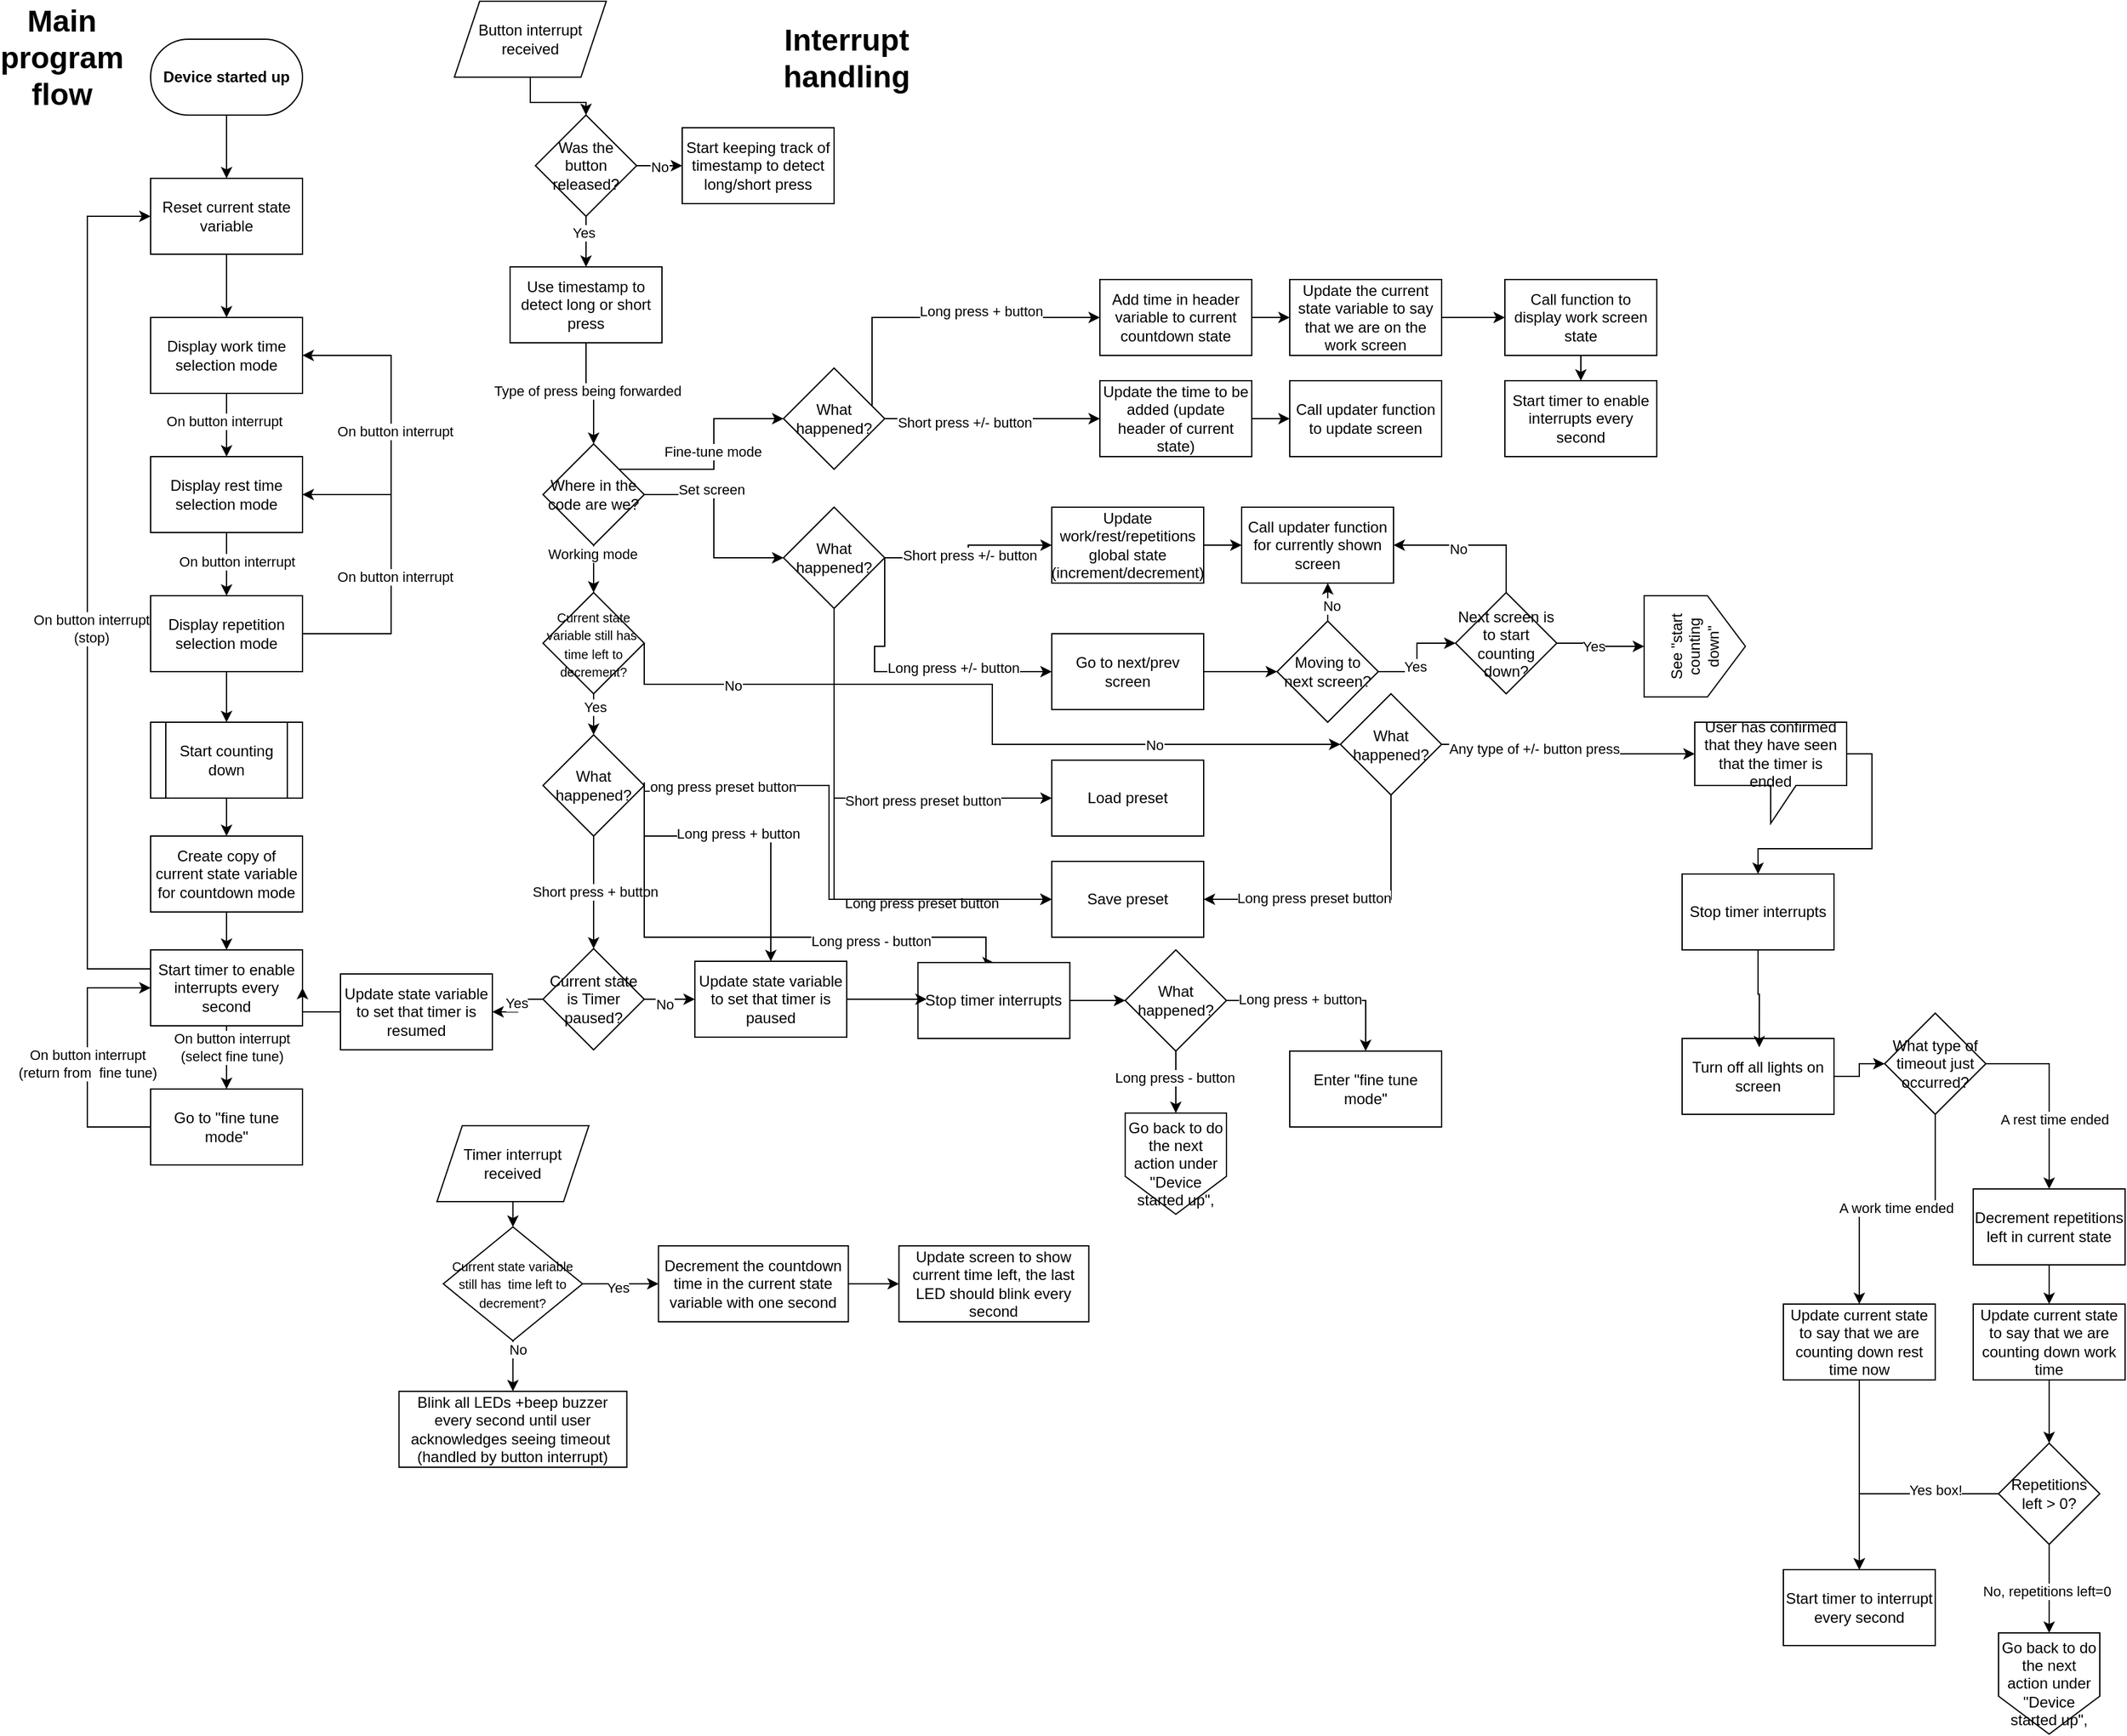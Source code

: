 <mxfile version="26.0.6">
  <diagram name="Sida-1" id="bXitsvpXfQL73jSFbz0Q">
    <mxGraphModel dx="1434" dy="773" grid="1" gridSize="10" guides="1" tooltips="1" connect="1" arrows="1" fold="1" page="1" pageScale="1" pageWidth="827" pageHeight="1169" math="0" shadow="0">
      <root>
        <mxCell id="0" />
        <mxCell id="1" parent="0" />
        <mxCell id="ze2AR_OHZFJwG-qStSk9-4" style="edgeStyle=orthogonalEdgeStyle;rounded=0;orthogonalLoop=1;jettySize=auto;html=1;exitX=0.5;exitY=1;exitDx=0;exitDy=0;entryX=0.5;entryY=0;entryDx=0;entryDy=0;" edge="1" parent="1" source="ze2AR_OHZFJwG-qStSk9-2" target="ze2AR_OHZFJwG-qStSk9-3">
          <mxGeometry relative="1" as="geometry" />
        </mxCell>
        <mxCell id="ze2AR_OHZFJwG-qStSk9-2" value="&lt;b&gt;Device started up&lt;br&gt;&lt;/b&gt;" style="rounded=1;whiteSpace=wrap;html=1;arcSize=50;" vertex="1" parent="1">
          <mxGeometry x="130" y="40" width="120" height="60" as="geometry" />
        </mxCell>
        <mxCell id="ze2AR_OHZFJwG-qStSk9-6" style="edgeStyle=orthogonalEdgeStyle;rounded=0;orthogonalLoop=1;jettySize=auto;html=1;exitX=0.5;exitY=1;exitDx=0;exitDy=0;entryX=0.5;entryY=0;entryDx=0;entryDy=0;" edge="1" parent="1" source="ze2AR_OHZFJwG-qStSk9-3" target="ze2AR_OHZFJwG-qStSk9-5">
          <mxGeometry relative="1" as="geometry" />
        </mxCell>
        <mxCell id="ze2AR_OHZFJwG-qStSk9-3" value="Reset current state variable" style="rounded=0;whiteSpace=wrap;html=1;" vertex="1" parent="1">
          <mxGeometry x="130" y="150" width="120" height="60" as="geometry" />
        </mxCell>
        <mxCell id="ze2AR_OHZFJwG-qStSk9-43" style="edgeStyle=orthogonalEdgeStyle;rounded=0;orthogonalLoop=1;jettySize=auto;html=1;exitX=0.5;exitY=1;exitDx=0;exitDy=0;entryX=0.5;entryY=0;entryDx=0;entryDy=0;" edge="1" parent="1" source="ze2AR_OHZFJwG-qStSk9-5" target="ze2AR_OHZFJwG-qStSk9-42">
          <mxGeometry relative="1" as="geometry" />
        </mxCell>
        <mxCell id="ze2AR_OHZFJwG-qStSk9-44" value="&lt;div&gt;On button interrupt&lt;/div&gt;" style="edgeLabel;html=1;align=center;verticalAlign=middle;resizable=0;points=[];" vertex="1" connectable="0" parent="ze2AR_OHZFJwG-qStSk9-43">
          <mxGeometry x="-0.127" y="-2" relative="1" as="geometry">
            <mxPoint as="offset" />
          </mxGeometry>
        </mxCell>
        <mxCell id="ze2AR_OHZFJwG-qStSk9-5" value="Display work time selection mode" style="rounded=0;whiteSpace=wrap;html=1;" vertex="1" parent="1">
          <mxGeometry x="130" y="260" width="120" height="60" as="geometry" />
        </mxCell>
        <mxCell id="ze2AR_OHZFJwG-qStSk9-75" style="edgeStyle=orthogonalEdgeStyle;rounded=0;orthogonalLoop=1;jettySize=auto;html=1;exitX=0.5;exitY=1;exitDx=0;exitDy=0;entryX=0.5;entryY=0;entryDx=0;entryDy=0;" edge="1" parent="1" source="ze2AR_OHZFJwG-qStSk9-7" target="ze2AR_OHZFJwG-qStSk9-63">
          <mxGeometry relative="1" as="geometry" />
        </mxCell>
        <mxCell id="ze2AR_OHZFJwG-qStSk9-7" value="Button interrupt received" style="shape=parallelogram;perimeter=parallelogramPerimeter;whiteSpace=wrap;html=1;fixedSize=1;" vertex="1" parent="1">
          <mxGeometry x="370" y="10" width="120" height="60" as="geometry" />
        </mxCell>
        <mxCell id="ze2AR_OHZFJwG-qStSk9-46" style="edgeStyle=orthogonalEdgeStyle;rounded=0;orthogonalLoop=1;jettySize=auto;html=1;exitX=1;exitY=0.5;exitDx=0;exitDy=0;entryX=0;entryY=0.5;entryDx=0;entryDy=0;" edge="1" parent="1" source="ze2AR_OHZFJwG-qStSk9-12" target="ze2AR_OHZFJwG-qStSk9-45">
          <mxGeometry relative="1" as="geometry" />
        </mxCell>
        <mxCell id="ze2AR_OHZFJwG-qStSk9-12" value="Update work/rest/repetitions global state (increment/decrement)" style="rounded=0;whiteSpace=wrap;html=1;" vertex="1" parent="1">
          <mxGeometry x="842" y="410" width="120" height="60" as="geometry" />
        </mxCell>
        <mxCell id="ze2AR_OHZFJwG-qStSk9-240" style="edgeStyle=orthogonalEdgeStyle;rounded=0;orthogonalLoop=1;jettySize=auto;html=1;exitX=1;exitY=0.5;exitDx=0;exitDy=0;entryX=0;entryY=0.5;entryDx=0;entryDy=0;" edge="1" parent="1" source="ze2AR_OHZFJwG-qStSk9-26" target="ze2AR_OHZFJwG-qStSk9-239">
          <mxGeometry relative="1" as="geometry" />
        </mxCell>
        <mxCell id="ze2AR_OHZFJwG-qStSk9-26" value="Go to next/prev screen" style="rounded=0;whiteSpace=wrap;html=1;" vertex="1" parent="1">
          <mxGeometry x="842" y="510" width="120" height="60" as="geometry" />
        </mxCell>
        <mxCell id="ze2AR_OHZFJwG-qStSk9-30" value="&lt;b&gt;&lt;font style=&quot;font-size: 24px;&quot;&gt;Main program flow&lt;br&gt;&lt;/font&gt;&lt;/b&gt;" style="text;html=1;align=center;verticalAlign=middle;whiteSpace=wrap;rounded=0;" vertex="1" parent="1">
          <mxGeometry x="30" y="40" width="60" height="30" as="geometry" />
        </mxCell>
        <mxCell id="ze2AR_OHZFJwG-qStSk9-31" value="&lt;font style=&quot;font-size: 24px;&quot;&gt;&lt;b&gt;Interrupt handling&lt;br&gt;&lt;/b&gt;&lt;/font&gt;" style="text;html=1;align=center;verticalAlign=middle;whiteSpace=wrap;rounded=0;" vertex="1" parent="1">
          <mxGeometry x="650" y="40" width="60" height="30" as="geometry" />
        </mxCell>
        <mxCell id="ze2AR_OHZFJwG-qStSk9-35" style="edgeStyle=orthogonalEdgeStyle;rounded=0;orthogonalLoop=1;jettySize=auto;html=1;exitX=1;exitY=0.5;exitDx=0;exitDy=0;entryX=0;entryY=0.5;entryDx=0;entryDy=0;" edge="1" parent="1" source="ze2AR_OHZFJwG-qStSk9-32" target="ze2AR_OHZFJwG-qStSk9-34">
          <mxGeometry relative="1" as="geometry" />
        </mxCell>
        <mxCell id="ze2AR_OHZFJwG-qStSk9-36" value="Set screen" style="edgeLabel;html=1;align=center;verticalAlign=middle;resizable=0;points=[];" vertex="1" connectable="0" parent="ze2AR_OHZFJwG-qStSk9-35">
          <mxGeometry x="-0.339" y="4" relative="1" as="geometry">
            <mxPoint as="offset" />
          </mxGeometry>
        </mxCell>
        <mxCell id="ze2AR_OHZFJwG-qStSk9-158" style="edgeStyle=orthogonalEdgeStyle;rounded=0;orthogonalLoop=1;jettySize=auto;html=1;exitX=1;exitY=0;exitDx=0;exitDy=0;entryX=0;entryY=0.5;entryDx=0;entryDy=0;" edge="1" parent="1" source="ze2AR_OHZFJwG-qStSk9-32" target="ze2AR_OHZFJwG-qStSk9-157">
          <mxGeometry relative="1" as="geometry" />
        </mxCell>
        <mxCell id="ze2AR_OHZFJwG-qStSk9-159" value="Fine-tune mode" style="edgeLabel;html=1;align=center;verticalAlign=middle;resizable=0;points=[];" vertex="1" connectable="0" parent="ze2AR_OHZFJwG-qStSk9-158">
          <mxGeometry x="0.055" y="1" relative="1" as="geometry">
            <mxPoint as="offset" />
          </mxGeometry>
        </mxCell>
        <mxCell id="ze2AR_OHZFJwG-qStSk9-182" style="edgeStyle=orthogonalEdgeStyle;rounded=0;orthogonalLoop=1;jettySize=auto;html=1;exitX=0.5;exitY=1;exitDx=0;exitDy=0;entryX=0.5;entryY=0;entryDx=0;entryDy=0;" edge="1" parent="1" source="ze2AR_OHZFJwG-qStSk9-32" target="ze2AR_OHZFJwG-qStSk9-176">
          <mxGeometry relative="1" as="geometry" />
        </mxCell>
        <mxCell id="ze2AR_OHZFJwG-qStSk9-183" value="Working mode" style="edgeLabel;html=1;align=center;verticalAlign=middle;resizable=0;points=[];" vertex="1" connectable="0" parent="ze2AR_OHZFJwG-qStSk9-182">
          <mxGeometry x="-0.657" y="-1" relative="1" as="geometry">
            <mxPoint as="offset" />
          </mxGeometry>
        </mxCell>
        <mxCell id="ze2AR_OHZFJwG-qStSk9-32" value="Where in the code are we?" style="rhombus;whiteSpace=wrap;html=1;" vertex="1" parent="1">
          <mxGeometry x="440" y="360" width="80" height="80" as="geometry" />
        </mxCell>
        <mxCell id="ze2AR_OHZFJwG-qStSk9-38" style="edgeStyle=orthogonalEdgeStyle;rounded=0;orthogonalLoop=1;jettySize=auto;html=1;exitX=1;exitY=0.5;exitDx=0;exitDy=0;entryX=0;entryY=0.5;entryDx=0;entryDy=0;" edge="1" parent="1" source="ze2AR_OHZFJwG-qStSk9-34" target="ze2AR_OHZFJwG-qStSk9-12">
          <mxGeometry relative="1" as="geometry" />
        </mxCell>
        <mxCell id="ze2AR_OHZFJwG-qStSk9-39" value="Short press +/- button" style="edgeLabel;html=1;align=center;verticalAlign=middle;resizable=0;points=[];" vertex="1" connectable="0" parent="ze2AR_OHZFJwG-qStSk9-38">
          <mxGeometry x="-0.033" y="-1" relative="1" as="geometry">
            <mxPoint as="offset" />
          </mxGeometry>
        </mxCell>
        <mxCell id="ze2AR_OHZFJwG-qStSk9-40" style="edgeStyle=orthogonalEdgeStyle;rounded=0;orthogonalLoop=1;jettySize=auto;html=1;exitX=1;exitY=0.5;exitDx=0;exitDy=0;entryX=0;entryY=0.5;entryDx=0;entryDy=0;" edge="1" parent="1" source="ze2AR_OHZFJwG-qStSk9-34" target="ze2AR_OHZFJwG-qStSk9-26">
          <mxGeometry relative="1" as="geometry">
            <Array as="points">
              <mxPoint x="702" y="520" />
            </Array>
          </mxGeometry>
        </mxCell>
        <mxCell id="ze2AR_OHZFJwG-qStSk9-41" value="Long press +/- button" style="edgeLabel;html=1;align=center;verticalAlign=middle;resizable=0;points=[];" vertex="1" connectable="0" parent="ze2AR_OHZFJwG-qStSk9-40">
          <mxGeometry x="0.341" y="3" relative="1" as="geometry">
            <mxPoint as="offset" />
          </mxGeometry>
        </mxCell>
        <mxCell id="ze2AR_OHZFJwG-qStSk9-106" style="edgeStyle=orthogonalEdgeStyle;rounded=0;orthogonalLoop=1;jettySize=auto;html=1;exitX=0.5;exitY=1;exitDx=0;exitDy=0;entryX=0;entryY=0.5;entryDx=0;entryDy=0;" edge="1" parent="1" source="ze2AR_OHZFJwG-qStSk9-34" target="ze2AR_OHZFJwG-qStSk9-105">
          <mxGeometry relative="1" as="geometry" />
        </mxCell>
        <mxCell id="ze2AR_OHZFJwG-qStSk9-108" value="Short press preset button" style="edgeLabel;html=1;align=center;verticalAlign=middle;resizable=0;points=[];" vertex="1" connectable="0" parent="ze2AR_OHZFJwG-qStSk9-106">
          <mxGeometry x="0.364" y="-2" relative="1" as="geometry">
            <mxPoint as="offset" />
          </mxGeometry>
        </mxCell>
        <mxCell id="ze2AR_OHZFJwG-qStSk9-110" style="edgeStyle=orthogonalEdgeStyle;rounded=0;orthogonalLoop=1;jettySize=auto;html=1;exitX=0.5;exitY=1;exitDx=0;exitDy=0;entryX=0;entryY=0.5;entryDx=0;entryDy=0;" edge="1" parent="1" source="ze2AR_OHZFJwG-qStSk9-34" target="ze2AR_OHZFJwG-qStSk9-109">
          <mxGeometry relative="1" as="geometry" />
        </mxCell>
        <mxCell id="ze2AR_OHZFJwG-qStSk9-112" value="Long press preset button" style="edgeLabel;html=1;align=center;verticalAlign=middle;resizable=0;points=[];" vertex="1" connectable="0" parent="ze2AR_OHZFJwG-qStSk9-110">
          <mxGeometry x="0.484" y="-3" relative="1" as="geometry">
            <mxPoint as="offset" />
          </mxGeometry>
        </mxCell>
        <mxCell id="ze2AR_OHZFJwG-qStSk9-34" value="What happened?" style="rhombus;whiteSpace=wrap;html=1;" vertex="1" parent="1">
          <mxGeometry x="630" y="410" width="80" height="80" as="geometry" />
        </mxCell>
        <mxCell id="ze2AR_OHZFJwG-qStSk9-50" style="edgeStyle=orthogonalEdgeStyle;rounded=0;orthogonalLoop=1;jettySize=auto;html=1;exitX=0.5;exitY=1;exitDx=0;exitDy=0;entryX=0.5;entryY=0;entryDx=0;entryDy=0;" edge="1" parent="1" source="ze2AR_OHZFJwG-qStSk9-42" target="ze2AR_OHZFJwG-qStSk9-49">
          <mxGeometry relative="1" as="geometry" />
        </mxCell>
        <mxCell id="ze2AR_OHZFJwG-qStSk9-51" value="&lt;div&gt;On button interrupt&lt;/div&gt;" style="edgeLabel;html=1;align=center;verticalAlign=middle;resizable=0;points=[];" vertex="1" connectable="0" parent="ze2AR_OHZFJwG-qStSk9-50">
          <mxGeometry x="-0.093" y="8" relative="1" as="geometry">
            <mxPoint as="offset" />
          </mxGeometry>
        </mxCell>
        <mxCell id="ze2AR_OHZFJwG-qStSk9-56" style="edgeStyle=orthogonalEdgeStyle;rounded=0;orthogonalLoop=1;jettySize=auto;html=1;exitX=1;exitY=0.5;exitDx=0;exitDy=0;entryX=1;entryY=0.5;entryDx=0;entryDy=0;" edge="1" parent="1" source="ze2AR_OHZFJwG-qStSk9-42" target="ze2AR_OHZFJwG-qStSk9-5">
          <mxGeometry relative="1" as="geometry">
            <Array as="points">
              <mxPoint x="320" y="400" />
              <mxPoint x="320" y="290" />
            </Array>
          </mxGeometry>
        </mxCell>
        <mxCell id="ze2AR_OHZFJwG-qStSk9-57" value="&lt;div&gt;On button interrupt&lt;/div&gt;" style="edgeLabel;html=1;align=center;verticalAlign=middle;resizable=0;points=[];" vertex="1" connectable="0" parent="ze2AR_OHZFJwG-qStSk9-56">
          <mxGeometry x="-0.041" y="-3" relative="1" as="geometry">
            <mxPoint as="offset" />
          </mxGeometry>
        </mxCell>
        <mxCell id="ze2AR_OHZFJwG-qStSk9-42" value="Display rest time selection mode" style="rounded=0;whiteSpace=wrap;html=1;" vertex="1" parent="1">
          <mxGeometry x="130" y="370" width="120" height="60" as="geometry" />
        </mxCell>
        <mxCell id="ze2AR_OHZFJwG-qStSk9-45" value="Call updater function for currently shown screen" style="rounded=0;whiteSpace=wrap;html=1;" vertex="1" parent="1">
          <mxGeometry x="992" y="410" width="120" height="60" as="geometry" />
        </mxCell>
        <mxCell id="ze2AR_OHZFJwG-qStSk9-53" style="edgeStyle=orthogonalEdgeStyle;rounded=0;orthogonalLoop=1;jettySize=auto;html=1;exitX=1;exitY=0.5;exitDx=0;exitDy=0;entryX=1;entryY=0.5;entryDx=0;entryDy=0;" edge="1" parent="1" source="ze2AR_OHZFJwG-qStSk9-49" target="ze2AR_OHZFJwG-qStSk9-42">
          <mxGeometry relative="1" as="geometry">
            <Array as="points">
              <mxPoint x="320" y="510" />
              <mxPoint x="320" y="400" />
            </Array>
          </mxGeometry>
        </mxCell>
        <mxCell id="ze2AR_OHZFJwG-qStSk9-54" value="&lt;div&gt;On button interrupt&lt;/div&gt;" style="edgeLabel;html=1;align=center;verticalAlign=middle;resizable=0;points=[];" vertex="1" connectable="0" parent="ze2AR_OHZFJwG-qStSk9-53">
          <mxGeometry x="-0.08" y="-3" relative="1" as="geometry">
            <mxPoint as="offset" />
          </mxGeometry>
        </mxCell>
        <mxCell id="ze2AR_OHZFJwG-qStSk9-59" style="edgeStyle=orthogonalEdgeStyle;rounded=0;orthogonalLoop=1;jettySize=auto;html=1;exitX=0.5;exitY=1;exitDx=0;exitDy=0;entryX=0.5;entryY=0;entryDx=0;entryDy=0;" edge="1" parent="1" source="ze2AR_OHZFJwG-qStSk9-49" target="ze2AR_OHZFJwG-qStSk9-58">
          <mxGeometry relative="1" as="geometry" />
        </mxCell>
        <mxCell id="ze2AR_OHZFJwG-qStSk9-49" value="Display repetition selection mode" style="rounded=0;whiteSpace=wrap;html=1;" vertex="1" parent="1">
          <mxGeometry x="130" y="480" width="120" height="60" as="geometry" />
        </mxCell>
        <mxCell id="ze2AR_OHZFJwG-qStSk9-61" style="edgeStyle=orthogonalEdgeStyle;rounded=0;orthogonalLoop=1;jettySize=auto;html=1;exitX=0.5;exitY=1;exitDx=0;exitDy=0;entryX=0.5;entryY=0;entryDx=0;entryDy=0;" edge="1" parent="1" source="ze2AR_OHZFJwG-qStSk9-58" target="ze2AR_OHZFJwG-qStSk9-60">
          <mxGeometry relative="1" as="geometry" />
        </mxCell>
        <mxCell id="ze2AR_OHZFJwG-qStSk9-58" value="Start counting down" style="shape=process;whiteSpace=wrap;html=1;backgroundOutline=1;" vertex="1" parent="1">
          <mxGeometry x="130" y="580" width="120" height="60" as="geometry" />
        </mxCell>
        <mxCell id="ze2AR_OHZFJwG-qStSk9-78" style="edgeStyle=orthogonalEdgeStyle;rounded=0;orthogonalLoop=1;jettySize=auto;html=1;exitX=0.5;exitY=1;exitDx=0;exitDy=0;entryX=0.5;entryY=0;entryDx=0;entryDy=0;" edge="1" parent="1" source="ze2AR_OHZFJwG-qStSk9-60" target="ze2AR_OHZFJwG-qStSk9-76">
          <mxGeometry relative="1" as="geometry" />
        </mxCell>
        <mxCell id="ze2AR_OHZFJwG-qStSk9-60" value="Create copy of current state variable for countdown mode " style="rounded=0;whiteSpace=wrap;html=1;" vertex="1" parent="1">
          <mxGeometry x="130" y="670" width="120" height="60" as="geometry" />
        </mxCell>
        <mxCell id="ze2AR_OHZFJwG-qStSk9-66" style="edgeStyle=orthogonalEdgeStyle;rounded=0;orthogonalLoop=1;jettySize=auto;html=1;exitX=0.5;exitY=1;exitDx=0;exitDy=0;entryX=0.5;entryY=0;entryDx=0;entryDy=0;" edge="1" parent="1" source="ze2AR_OHZFJwG-qStSk9-63" target="ze2AR_OHZFJwG-qStSk9-65">
          <mxGeometry relative="1" as="geometry" />
        </mxCell>
        <mxCell id="ze2AR_OHZFJwG-qStSk9-67" value="Yes" style="edgeLabel;html=1;align=center;verticalAlign=middle;resizable=0;points=[];" vertex="1" connectable="0" parent="ze2AR_OHZFJwG-qStSk9-66">
          <mxGeometry x="-0.378" y="-2" relative="1" as="geometry">
            <mxPoint as="offset" />
          </mxGeometry>
        </mxCell>
        <mxCell id="ze2AR_OHZFJwG-qStSk9-73" style="edgeStyle=orthogonalEdgeStyle;rounded=0;orthogonalLoop=1;jettySize=auto;html=1;exitX=1;exitY=0.5;exitDx=0;exitDy=0;entryX=0;entryY=0.5;entryDx=0;entryDy=0;" edge="1" parent="1" source="ze2AR_OHZFJwG-qStSk9-63" target="ze2AR_OHZFJwG-qStSk9-72">
          <mxGeometry relative="1" as="geometry" />
        </mxCell>
        <mxCell id="ze2AR_OHZFJwG-qStSk9-74" value="No" style="edgeLabel;html=1;align=center;verticalAlign=middle;resizable=0;points=[];" vertex="1" connectable="0" parent="ze2AR_OHZFJwG-qStSk9-73">
          <mxGeometry y="-1" relative="1" as="geometry">
            <mxPoint as="offset" />
          </mxGeometry>
        </mxCell>
        <mxCell id="ze2AR_OHZFJwG-qStSk9-63" value="Was the button released?" style="rhombus;whiteSpace=wrap;html=1;" vertex="1" parent="1">
          <mxGeometry x="434" y="100" width="80" height="80" as="geometry" />
        </mxCell>
        <mxCell id="ze2AR_OHZFJwG-qStSk9-69" style="edgeStyle=orthogonalEdgeStyle;rounded=0;orthogonalLoop=1;jettySize=auto;html=1;exitX=0.5;exitY=1;exitDx=0;exitDy=0;entryX=0.5;entryY=0;entryDx=0;entryDy=0;" edge="1" parent="1" source="ze2AR_OHZFJwG-qStSk9-65" target="ze2AR_OHZFJwG-qStSk9-32">
          <mxGeometry relative="1" as="geometry" />
        </mxCell>
        <mxCell id="ze2AR_OHZFJwG-qStSk9-70" value="Type of press being forwarded" style="edgeLabel;html=1;align=center;verticalAlign=middle;resizable=0;points=[];" vertex="1" connectable="0" parent="ze2AR_OHZFJwG-qStSk9-69">
          <mxGeometry x="-0.126" y="1" relative="1" as="geometry">
            <mxPoint as="offset" />
          </mxGeometry>
        </mxCell>
        <mxCell id="ze2AR_OHZFJwG-qStSk9-65" value="Use timestamp to detect long or short press" style="rounded=0;whiteSpace=wrap;html=1;" vertex="1" parent="1">
          <mxGeometry x="414" y="220" width="120" height="60" as="geometry" />
        </mxCell>
        <mxCell id="ze2AR_OHZFJwG-qStSk9-72" value="Start keeping track of timestamp to detect long/short press" style="rounded=0;whiteSpace=wrap;html=1;" vertex="1" parent="1">
          <mxGeometry x="550" y="110" width="120" height="60" as="geometry" />
        </mxCell>
        <mxCell id="ze2AR_OHZFJwG-qStSk9-94" style="edgeStyle=orthogonalEdgeStyle;rounded=0;orthogonalLoop=1;jettySize=auto;html=1;exitX=0.5;exitY=1;exitDx=0;exitDy=0;entryX=0.5;entryY=0;entryDx=0;entryDy=0;" edge="1" parent="1" source="ze2AR_OHZFJwG-qStSk9-76" target="ze2AR_OHZFJwG-qStSk9-93">
          <mxGeometry relative="1" as="geometry" />
        </mxCell>
        <mxCell id="ze2AR_OHZFJwG-qStSk9-95" value="On button interrupt&lt;br&gt;(select fine tune)" style="edgeLabel;html=1;align=center;verticalAlign=middle;resizable=0;points=[];" vertex="1" connectable="0" parent="ze2AR_OHZFJwG-qStSk9-94">
          <mxGeometry x="-0.327" y="4" relative="1" as="geometry">
            <mxPoint as="offset" />
          </mxGeometry>
        </mxCell>
        <mxCell id="ze2AR_OHZFJwG-qStSk9-101" style="edgeStyle=orthogonalEdgeStyle;rounded=0;orthogonalLoop=1;jettySize=auto;html=1;exitX=0;exitY=0.25;exitDx=0;exitDy=0;entryX=0;entryY=0.5;entryDx=0;entryDy=0;" edge="1" parent="1" source="ze2AR_OHZFJwG-qStSk9-76" target="ze2AR_OHZFJwG-qStSk9-3">
          <mxGeometry relative="1" as="geometry">
            <Array as="points">
              <mxPoint x="80" y="775" />
              <mxPoint x="80" y="180" />
            </Array>
          </mxGeometry>
        </mxCell>
        <mxCell id="ze2AR_OHZFJwG-qStSk9-102" value="On button interrupt&lt;br&gt;(stop)" style="edgeLabel;html=1;align=center;verticalAlign=middle;resizable=0;points=[];" vertex="1" connectable="0" parent="ze2AR_OHZFJwG-qStSk9-101">
          <mxGeometry x="-0.08" y="-3" relative="1" as="geometry">
            <mxPoint as="offset" />
          </mxGeometry>
        </mxCell>
        <mxCell id="ze2AR_OHZFJwG-qStSk9-76" value="Start timer to enable interrupts every second" style="rounded=0;whiteSpace=wrap;html=1;" vertex="1" parent="1">
          <mxGeometry x="130" y="760" width="120" height="60" as="geometry" />
        </mxCell>
        <mxCell id="ze2AR_OHZFJwG-qStSk9-85" style="edgeStyle=orthogonalEdgeStyle;rounded=0;orthogonalLoop=1;jettySize=auto;html=1;exitX=0.5;exitY=1;exitDx=0;exitDy=0;entryX=0.5;entryY=0;entryDx=0;entryDy=0;" edge="1" parent="1" source="ze2AR_OHZFJwG-qStSk9-77" target="ze2AR_OHZFJwG-qStSk9-83">
          <mxGeometry relative="1" as="geometry" />
        </mxCell>
        <mxCell id="ze2AR_OHZFJwG-qStSk9-77" value="Timer interrupt received" style="shape=parallelogram;perimeter=parallelogramPerimeter;whiteSpace=wrap;html=1;fixedSize=1;" vertex="1" parent="1">
          <mxGeometry x="356.25" y="899" width="120" height="60" as="geometry" />
        </mxCell>
        <mxCell id="ze2AR_OHZFJwG-qStSk9-89" style="edgeStyle=orthogonalEdgeStyle;rounded=0;orthogonalLoop=1;jettySize=auto;html=1;exitX=1;exitY=0.5;exitDx=0;exitDy=0;entryX=0;entryY=0.5;entryDx=0;entryDy=0;" edge="1" parent="1" source="ze2AR_OHZFJwG-qStSk9-81" target="ze2AR_OHZFJwG-qStSk9-88">
          <mxGeometry relative="1" as="geometry" />
        </mxCell>
        <mxCell id="ze2AR_OHZFJwG-qStSk9-81" value="Decrement the countdown time in the current state variable with one second" style="rounded=0;whiteSpace=wrap;html=1;" vertex="1" parent="1">
          <mxGeometry x="531.25" y="994" width="150" height="60" as="geometry" />
        </mxCell>
        <mxCell id="ze2AR_OHZFJwG-qStSk9-86" style="edgeStyle=orthogonalEdgeStyle;rounded=0;orthogonalLoop=1;jettySize=auto;html=1;exitX=1;exitY=0.5;exitDx=0;exitDy=0;entryX=0;entryY=0.5;entryDx=0;entryDy=0;" edge="1" parent="1" source="ze2AR_OHZFJwG-qStSk9-83" target="ze2AR_OHZFJwG-qStSk9-81">
          <mxGeometry relative="1" as="geometry" />
        </mxCell>
        <mxCell id="ze2AR_OHZFJwG-qStSk9-87" value="Yes" style="edgeLabel;html=1;align=center;verticalAlign=middle;resizable=0;points=[];" vertex="1" connectable="0" parent="ze2AR_OHZFJwG-qStSk9-86">
          <mxGeometry x="-0.083" y="-3" relative="1" as="geometry">
            <mxPoint as="offset" />
          </mxGeometry>
        </mxCell>
        <mxCell id="ze2AR_OHZFJwG-qStSk9-180" style="edgeStyle=orthogonalEdgeStyle;rounded=0;orthogonalLoop=1;jettySize=auto;html=1;exitX=0.5;exitY=1;exitDx=0;exitDy=0;entryX=0.5;entryY=0;entryDx=0;entryDy=0;" edge="1" parent="1" source="ze2AR_OHZFJwG-qStSk9-83" target="ze2AR_OHZFJwG-qStSk9-90">
          <mxGeometry relative="1" as="geometry" />
        </mxCell>
        <mxCell id="ze2AR_OHZFJwG-qStSk9-181" value="No" style="edgeLabel;html=1;align=center;verticalAlign=middle;resizable=0;points=[];" vertex="1" connectable="0" parent="ze2AR_OHZFJwG-qStSk9-180">
          <mxGeometry x="-0.65" y="3" relative="1" as="geometry">
            <mxPoint as="offset" />
          </mxGeometry>
        </mxCell>
        <mxCell id="ze2AR_OHZFJwG-qStSk9-83" value="&lt;font style=&quot;font-size: 10px;&quot;&gt;Current state variable still has&amp;nbsp; time left to decrement?&lt;/font&gt;" style="rhombus;whiteSpace=wrap;html=1;" vertex="1" parent="1">
          <mxGeometry x="361.25" y="979" width="110" height="90" as="geometry" />
        </mxCell>
        <mxCell id="ze2AR_OHZFJwG-qStSk9-88" value="Update screen to show current time left, the last LED should blink every second" style="rounded=0;whiteSpace=wrap;html=1;" vertex="1" parent="1">
          <mxGeometry x="721.25" y="994" width="150" height="60" as="geometry" />
        </mxCell>
        <mxCell id="ze2AR_OHZFJwG-qStSk9-90" value="Blink all LEDs +beep buzzer every second until user acknowledges seeing timeout&amp;nbsp; (handled by button interrupt)" style="rounded=0;whiteSpace=wrap;html=1;" vertex="1" parent="1">
          <mxGeometry x="326.25" y="1109" width="180" height="60" as="geometry" />
        </mxCell>
        <mxCell id="ze2AR_OHZFJwG-qStSk9-99" style="edgeStyle=orthogonalEdgeStyle;rounded=0;orthogonalLoop=1;jettySize=auto;html=1;exitX=0;exitY=0.5;exitDx=0;exitDy=0;entryX=0;entryY=0.5;entryDx=0;entryDy=0;" edge="1" parent="1" source="ze2AR_OHZFJwG-qStSk9-93" target="ze2AR_OHZFJwG-qStSk9-76">
          <mxGeometry relative="1" as="geometry">
            <Array as="points">
              <mxPoint x="80" y="900" />
              <mxPoint x="80" y="790" />
            </Array>
          </mxGeometry>
        </mxCell>
        <mxCell id="ze2AR_OHZFJwG-qStSk9-100" value="On button interrupt&lt;br&gt;(return from&amp;nbsp; fine tune)" style="edgeLabel;html=1;align=center;verticalAlign=middle;resizable=0;points=[];" vertex="1" connectable="0" parent="ze2AR_OHZFJwG-qStSk9-99">
          <mxGeometry x="-0.049" relative="1" as="geometry">
            <mxPoint as="offset" />
          </mxGeometry>
        </mxCell>
        <mxCell id="ze2AR_OHZFJwG-qStSk9-93" value="Go to &quot;fine tune mode&quot;" style="rounded=0;whiteSpace=wrap;html=1;" vertex="1" parent="1">
          <mxGeometry x="130" y="870" width="120" height="60" as="geometry" />
        </mxCell>
        <mxCell id="ze2AR_OHZFJwG-qStSk9-115" style="edgeStyle=orthogonalEdgeStyle;rounded=0;orthogonalLoop=1;jettySize=auto;html=1;exitX=1;exitY=0.5;exitDx=0;exitDy=0;entryX=0;entryY=0.5;entryDx=0;entryDy=0;" edge="1" parent="1" source="ze2AR_OHZFJwG-qStSk9-103" target="ze2AR_OHZFJwG-qStSk9-109">
          <mxGeometry relative="1" as="geometry">
            <Array as="points">
              <mxPoint x="520" y="630" />
              <mxPoint x="666" y="630" />
              <mxPoint x="666" y="720" />
            </Array>
          </mxGeometry>
        </mxCell>
        <mxCell id="ze2AR_OHZFJwG-qStSk9-116" value="Long press preset button" style="edgeLabel;html=1;align=center;verticalAlign=middle;resizable=0;points=[];" vertex="1" connectable="0" parent="ze2AR_OHZFJwG-qStSk9-115">
          <mxGeometry x="-0.717" y="-1" relative="1" as="geometry">
            <mxPoint as="offset" />
          </mxGeometry>
        </mxCell>
        <mxCell id="ze2AR_OHZFJwG-qStSk9-135" style="edgeStyle=orthogonalEdgeStyle;rounded=0;orthogonalLoop=1;jettySize=auto;html=1;exitX=0.5;exitY=1;exitDx=0;exitDy=0;entryX=0.5;entryY=0;entryDx=0;entryDy=0;" edge="1" parent="1" source="ze2AR_OHZFJwG-qStSk9-103" target="ze2AR_OHZFJwG-qStSk9-124">
          <mxGeometry relative="1" as="geometry">
            <mxPoint x="536" y="740" as="targetPoint" />
          </mxGeometry>
        </mxCell>
        <mxCell id="ze2AR_OHZFJwG-qStSk9-136" value="Short press + button" style="edgeLabel;html=1;align=center;verticalAlign=middle;resizable=0;points=[];" vertex="1" connectable="0" parent="ze2AR_OHZFJwG-qStSk9-135">
          <mxGeometry x="-0.03" y="1" relative="1" as="geometry">
            <mxPoint y="1" as="offset" />
          </mxGeometry>
        </mxCell>
        <mxCell id="ze2AR_OHZFJwG-qStSk9-138" style="edgeStyle=orthogonalEdgeStyle;rounded=0;orthogonalLoop=1;jettySize=auto;html=1;exitX=1;exitY=0.5;exitDx=0;exitDy=0;entryX=0.5;entryY=0;entryDx=0;entryDy=0;" edge="1" parent="1" source="ze2AR_OHZFJwG-qStSk9-103" target="ze2AR_OHZFJwG-qStSk9-127">
          <mxGeometry relative="1" as="geometry">
            <Array as="points">
              <mxPoint x="520" y="670" />
              <mxPoint x="620" y="670" />
            </Array>
          </mxGeometry>
        </mxCell>
        <mxCell id="ze2AR_OHZFJwG-qStSk9-139" value="Long press + button" style="edgeLabel;html=1;align=center;verticalAlign=middle;resizable=0;points=[];" vertex="1" connectable="0" parent="ze2AR_OHZFJwG-qStSk9-138">
          <mxGeometry x="-0.049" y="2" relative="1" as="geometry">
            <mxPoint as="offset" />
          </mxGeometry>
        </mxCell>
        <mxCell id="ze2AR_OHZFJwG-qStSk9-153" style="edgeStyle=orthogonalEdgeStyle;rounded=0;orthogonalLoop=1;jettySize=auto;html=1;exitX=1;exitY=0.5;exitDx=0;exitDy=0;entryX=0.5;entryY=0;entryDx=0;entryDy=0;" edge="1" parent="1" source="ze2AR_OHZFJwG-qStSk9-103" target="ze2AR_OHZFJwG-qStSk9-118">
          <mxGeometry relative="1" as="geometry">
            <Array as="points">
              <mxPoint x="520" y="750" />
              <mxPoint x="790" y="750" />
            </Array>
          </mxGeometry>
        </mxCell>
        <mxCell id="ze2AR_OHZFJwG-qStSk9-154" value="Long press - button" style="edgeLabel;html=1;align=center;verticalAlign=middle;resizable=0;points=[];" vertex="1" connectable="0" parent="ze2AR_OHZFJwG-qStSk9-153">
          <mxGeometry x="0.436" y="-3" relative="1" as="geometry">
            <mxPoint as="offset" />
          </mxGeometry>
        </mxCell>
        <mxCell id="ze2AR_OHZFJwG-qStSk9-103" value="What happened?" style="rhombus;whiteSpace=wrap;html=1;" vertex="1" parent="1">
          <mxGeometry x="440" y="590" width="80" height="80" as="geometry" />
        </mxCell>
        <mxCell id="ze2AR_OHZFJwG-qStSk9-105" value="Load preset" style="rounded=0;whiteSpace=wrap;html=1;" vertex="1" parent="1">
          <mxGeometry x="842" y="610" width="120" height="60" as="geometry" />
        </mxCell>
        <mxCell id="ze2AR_OHZFJwG-qStSk9-109" value="Save preset" style="rounded=0;whiteSpace=wrap;html=1;" vertex="1" parent="1">
          <mxGeometry x="842" y="690" width="120" height="60" as="geometry" />
        </mxCell>
        <mxCell id="ze2AR_OHZFJwG-qStSk9-144" style="edgeStyle=orthogonalEdgeStyle;rounded=0;orthogonalLoop=1;jettySize=auto;html=1;exitX=1;exitY=0.5;exitDx=0;exitDy=0;entryX=0;entryY=0.5;entryDx=0;entryDy=0;" edge="1" parent="1" source="ze2AR_OHZFJwG-qStSk9-118" target="ze2AR_OHZFJwG-qStSk9-140">
          <mxGeometry relative="1" as="geometry" />
        </mxCell>
        <mxCell id="ze2AR_OHZFJwG-qStSk9-118" value="Stop timer interrupts" style="rounded=0;whiteSpace=wrap;html=1;" vertex="1" parent="1">
          <mxGeometry x="736.25" y="770" width="120" height="60" as="geometry" />
        </mxCell>
        <mxCell id="ze2AR_OHZFJwG-qStSk9-128" style="edgeStyle=orthogonalEdgeStyle;rounded=0;orthogonalLoop=1;jettySize=auto;html=1;exitX=1;exitY=0.5;exitDx=0;exitDy=0;entryX=0;entryY=0.5;entryDx=0;entryDy=0;" edge="1" parent="1" source="ze2AR_OHZFJwG-qStSk9-124" target="ze2AR_OHZFJwG-qStSk9-127">
          <mxGeometry relative="1" as="geometry" />
        </mxCell>
        <mxCell id="ze2AR_OHZFJwG-qStSk9-134" value="No" style="edgeLabel;html=1;align=center;verticalAlign=middle;resizable=0;points=[];" vertex="1" connectable="0" parent="ze2AR_OHZFJwG-qStSk9-128">
          <mxGeometry x="-0.2" y="-4" relative="1" as="geometry">
            <mxPoint as="offset" />
          </mxGeometry>
        </mxCell>
        <mxCell id="ze2AR_OHZFJwG-qStSk9-132" style="edgeStyle=orthogonalEdgeStyle;rounded=0;orthogonalLoop=1;jettySize=auto;html=1;exitX=0;exitY=0.5;exitDx=0;exitDy=0;entryX=1;entryY=0.5;entryDx=0;entryDy=0;" edge="1" parent="1" source="ze2AR_OHZFJwG-qStSk9-124" target="ze2AR_OHZFJwG-qStSk9-130">
          <mxGeometry relative="1" as="geometry" />
        </mxCell>
        <mxCell id="ze2AR_OHZFJwG-qStSk9-133" value="Yes" style="edgeLabel;html=1;align=center;verticalAlign=middle;resizable=0;points=[];" vertex="1" connectable="0" parent="ze2AR_OHZFJwG-qStSk9-132">
          <mxGeometry x="-0.08" y="-1" relative="1" as="geometry">
            <mxPoint as="offset" />
          </mxGeometry>
        </mxCell>
        <mxCell id="ze2AR_OHZFJwG-qStSk9-124" value="Current state is Timer paused?" style="rhombus;whiteSpace=wrap;html=1;" vertex="1" parent="1">
          <mxGeometry x="440" y="759" width="80" height="80" as="geometry" />
        </mxCell>
        <mxCell id="ze2AR_OHZFJwG-qStSk9-127" value="Update state variable to set that timer is paused" style="rounded=0;whiteSpace=wrap;html=1;" vertex="1" parent="1">
          <mxGeometry x="560" y="769" width="120" height="60" as="geometry" />
        </mxCell>
        <mxCell id="ze2AR_OHZFJwG-qStSk9-177" style="edgeStyle=orthogonalEdgeStyle;rounded=0;orthogonalLoop=1;jettySize=auto;html=1;exitX=0;exitY=0.5;exitDx=0;exitDy=0;entryX=1;entryY=0.5;entryDx=0;entryDy=0;" edge="1" parent="1" source="ze2AR_OHZFJwG-qStSk9-130" target="ze2AR_OHZFJwG-qStSk9-76">
          <mxGeometry relative="1" as="geometry" />
        </mxCell>
        <mxCell id="ze2AR_OHZFJwG-qStSk9-130" value="Update state variable to set that timer is resumed" style="rounded=0;whiteSpace=wrap;html=1;" vertex="1" parent="1">
          <mxGeometry x="280" y="779" width="120" height="60" as="geometry" />
        </mxCell>
        <mxCell id="ze2AR_OHZFJwG-qStSk9-148" style="edgeStyle=orthogonalEdgeStyle;rounded=0;orthogonalLoop=1;jettySize=auto;html=1;exitX=1;exitY=0.5;exitDx=0;exitDy=0;entryX=0.5;entryY=0;entryDx=0;entryDy=0;" edge="1" parent="1" source="ze2AR_OHZFJwG-qStSk9-140" target="ze2AR_OHZFJwG-qStSk9-141">
          <mxGeometry relative="1" as="geometry" />
        </mxCell>
        <mxCell id="ze2AR_OHZFJwG-qStSk9-149" value="Long press + button" style="edgeLabel;html=1;align=center;verticalAlign=middle;resizable=0;points=[];" vertex="1" connectable="0" parent="ze2AR_OHZFJwG-qStSk9-148">
          <mxGeometry x="-0.227" y="1" relative="1" as="geometry">
            <mxPoint as="offset" />
          </mxGeometry>
        </mxCell>
        <mxCell id="ze2AR_OHZFJwG-qStSk9-252" style="edgeStyle=orthogonalEdgeStyle;rounded=0;orthogonalLoop=1;jettySize=auto;html=1;exitX=0.5;exitY=1;exitDx=0;exitDy=0;entryX=0.5;entryY=0;entryDx=0;entryDy=0;" edge="1" parent="1" source="ze2AR_OHZFJwG-qStSk9-140" target="ze2AR_OHZFJwG-qStSk9-174">
          <mxGeometry relative="1" as="geometry" />
        </mxCell>
        <mxCell id="ze2AR_OHZFJwG-qStSk9-253" value="Long press - button" style="edgeLabel;html=1;align=center;verticalAlign=middle;resizable=0;points=[];" vertex="1" connectable="0" parent="ze2AR_OHZFJwG-qStSk9-252">
          <mxGeometry x="-0.143" y="-1" relative="1" as="geometry">
            <mxPoint as="offset" />
          </mxGeometry>
        </mxCell>
        <mxCell id="ze2AR_OHZFJwG-qStSk9-140" value="What happened?" style="rhombus;whiteSpace=wrap;html=1;" vertex="1" parent="1">
          <mxGeometry x="900" y="760" width="80" height="80" as="geometry" />
        </mxCell>
        <mxCell id="ze2AR_OHZFJwG-qStSk9-141" value="Enter &quot;fine tune mode&quot;" style="rounded=0;whiteSpace=wrap;html=1;" vertex="1" parent="1">
          <mxGeometry x="1030" y="840" width="120" height="60" as="geometry" />
        </mxCell>
        <mxCell id="ze2AR_OHZFJwG-qStSk9-143" style="edgeStyle=orthogonalEdgeStyle;rounded=0;orthogonalLoop=1;jettySize=auto;html=1;exitX=1;exitY=0.5;exitDx=0;exitDy=0;entryX=0.058;entryY=0.483;entryDx=0;entryDy=0;entryPerimeter=0;" edge="1" parent="1" source="ze2AR_OHZFJwG-qStSk9-127" target="ze2AR_OHZFJwG-qStSk9-118">
          <mxGeometry relative="1" as="geometry" />
        </mxCell>
        <mxCell id="ze2AR_OHZFJwG-qStSk9-161" style="edgeStyle=orthogonalEdgeStyle;rounded=0;orthogonalLoop=1;jettySize=auto;html=1;exitX=1;exitY=0.5;exitDx=0;exitDy=0;entryX=0;entryY=0.5;entryDx=0;entryDy=0;" edge="1" parent="1" source="ze2AR_OHZFJwG-qStSk9-157" target="ze2AR_OHZFJwG-qStSk9-160">
          <mxGeometry relative="1" as="geometry" />
        </mxCell>
        <mxCell id="ze2AR_OHZFJwG-qStSk9-162" value="Short press +/- button" style="edgeLabel;html=1;align=center;verticalAlign=middle;resizable=0;points=[];" vertex="1" connectable="0" parent="ze2AR_OHZFJwG-qStSk9-161">
          <mxGeometry x="-0.258" y="-3" relative="1" as="geometry">
            <mxPoint as="offset" />
          </mxGeometry>
        </mxCell>
        <mxCell id="ze2AR_OHZFJwG-qStSk9-168" style="edgeStyle=orthogonalEdgeStyle;rounded=0;orthogonalLoop=1;jettySize=auto;html=1;exitX=1;exitY=0.5;exitDx=0;exitDy=0;entryX=0;entryY=0.5;entryDx=0;entryDy=0;" edge="1" parent="1" source="ze2AR_OHZFJwG-qStSk9-157" target="ze2AR_OHZFJwG-qStSk9-165">
          <mxGeometry relative="1" as="geometry">
            <Array as="points">
              <mxPoint x="700" y="340" />
              <mxPoint x="700" y="260" />
            </Array>
          </mxGeometry>
        </mxCell>
        <mxCell id="ze2AR_OHZFJwG-qStSk9-169" value="Long press + button" style="edgeLabel;html=1;align=center;verticalAlign=middle;resizable=0;points=[];" vertex="1" connectable="0" parent="ze2AR_OHZFJwG-qStSk9-168">
          <mxGeometry x="0.304" y="5" relative="1" as="geometry">
            <mxPoint as="offset" />
          </mxGeometry>
        </mxCell>
        <mxCell id="ze2AR_OHZFJwG-qStSk9-157" value="What happened?" style="rhombus;whiteSpace=wrap;html=1;" vertex="1" parent="1">
          <mxGeometry x="630" y="300" width="80" height="80" as="geometry" />
        </mxCell>
        <mxCell id="ze2AR_OHZFJwG-qStSk9-164" style="edgeStyle=orthogonalEdgeStyle;rounded=0;orthogonalLoop=1;jettySize=auto;html=1;exitX=1;exitY=0.5;exitDx=0;exitDy=0;entryX=0;entryY=0.5;entryDx=0;entryDy=0;" edge="1" parent="1" source="ze2AR_OHZFJwG-qStSk9-160" target="ze2AR_OHZFJwG-qStSk9-163">
          <mxGeometry relative="1" as="geometry" />
        </mxCell>
        <mxCell id="ze2AR_OHZFJwG-qStSk9-160" value="Update the time to be added (update header of current state)" style="rounded=0;whiteSpace=wrap;html=1;" vertex="1" parent="1">
          <mxGeometry x="880" y="310" width="120" height="60" as="geometry" />
        </mxCell>
        <mxCell id="ze2AR_OHZFJwG-qStSk9-163" value="Call updater function to update screen" style="rounded=0;whiteSpace=wrap;html=1;" vertex="1" parent="1">
          <mxGeometry x="1030" y="310" width="120" height="60" as="geometry" />
        </mxCell>
        <mxCell id="ze2AR_OHZFJwG-qStSk9-233" style="edgeStyle=orthogonalEdgeStyle;rounded=0;orthogonalLoop=1;jettySize=auto;html=1;exitX=1;exitY=0.5;exitDx=0;exitDy=0;entryX=0;entryY=0.5;entryDx=0;entryDy=0;" edge="1" parent="1" source="ze2AR_OHZFJwG-qStSk9-165" target="ze2AR_OHZFJwG-qStSk9-231">
          <mxGeometry relative="1" as="geometry" />
        </mxCell>
        <mxCell id="ze2AR_OHZFJwG-qStSk9-165" value="Add time in header variable to current countdown state" style="rounded=0;whiteSpace=wrap;html=1;" vertex="1" parent="1">
          <mxGeometry x="880" y="230" width="120" height="60" as="geometry" />
        </mxCell>
        <mxCell id="ze2AR_OHZFJwG-qStSk9-171" value="Start timer to enable interrupts every second" style="rounded=0;whiteSpace=wrap;html=1;" vertex="1" parent="1">
          <mxGeometry x="1200" y="310" width="120" height="60" as="geometry" />
        </mxCell>
        <mxCell id="ze2AR_OHZFJwG-qStSk9-174" value="Go back to do the next action under &quot;Device started up&quot;," style="shape=offPageConnector;whiteSpace=wrap;html=1;" vertex="1" parent="1">
          <mxGeometry x="900" y="889" width="80" height="80" as="geometry" />
        </mxCell>
        <mxCell id="ze2AR_OHZFJwG-qStSk9-178" style="edgeStyle=orthogonalEdgeStyle;rounded=0;orthogonalLoop=1;jettySize=auto;html=1;exitX=0.5;exitY=1;exitDx=0;exitDy=0;entryX=0.5;entryY=0;entryDx=0;entryDy=0;" edge="1" parent="1" source="ze2AR_OHZFJwG-qStSk9-176" target="ze2AR_OHZFJwG-qStSk9-103">
          <mxGeometry relative="1" as="geometry" />
        </mxCell>
        <mxCell id="ze2AR_OHZFJwG-qStSk9-179" value="Yes" style="edgeLabel;html=1;align=center;verticalAlign=middle;resizable=0;points=[];" vertex="1" connectable="0" parent="ze2AR_OHZFJwG-qStSk9-178">
          <mxGeometry x="-0.415" y="1" relative="1" as="geometry">
            <mxPoint y="1" as="offset" />
          </mxGeometry>
        </mxCell>
        <mxCell id="ze2AR_OHZFJwG-qStSk9-198" style="edgeStyle=orthogonalEdgeStyle;rounded=0;orthogonalLoop=1;jettySize=auto;html=1;exitX=1;exitY=0.5;exitDx=0;exitDy=0;entryX=0;entryY=0.5;entryDx=0;entryDy=0;" edge="1" parent="1" source="ze2AR_OHZFJwG-qStSk9-176" target="ze2AR_OHZFJwG-qStSk9-193">
          <mxGeometry relative="1" as="geometry">
            <Array as="points">
              <mxPoint x="520" y="550" />
              <mxPoint x="795" y="550" />
              <mxPoint x="795" y="598" />
            </Array>
          </mxGeometry>
        </mxCell>
        <mxCell id="ze2AR_OHZFJwG-qStSk9-199" value="No" style="edgeLabel;html=1;align=center;verticalAlign=middle;resizable=0;points=[];" vertex="1" connectable="0" parent="ze2AR_OHZFJwG-qStSk9-198">
          <mxGeometry x="-0.678" y="-1" relative="1" as="geometry">
            <mxPoint x="1" as="offset" />
          </mxGeometry>
        </mxCell>
        <mxCell id="ze2AR_OHZFJwG-qStSk9-200" value="No" style="edgeLabel;html=1;align=center;verticalAlign=middle;resizable=0;points=[];" vertex="1" connectable="0" parent="ze2AR_OHZFJwG-qStSk9-198">
          <mxGeometry x="0.533" y="1" relative="1" as="geometry">
            <mxPoint y="1" as="offset" />
          </mxGeometry>
        </mxCell>
        <mxCell id="ze2AR_OHZFJwG-qStSk9-176" value="&lt;font style=&quot;font-size: 10px;&quot;&gt;Current state variable still has&amp;nbsp; time left to decrement?&lt;/font&gt;" style="rhombus;whiteSpace=wrap;html=1;" vertex="1" parent="1">
          <mxGeometry x="440" y="477.5" width="80" height="80" as="geometry" />
        </mxCell>
        <mxCell id="ze2AR_OHZFJwG-qStSk9-220" style="edgeStyle=orthogonalEdgeStyle;rounded=0;orthogonalLoop=1;jettySize=auto;html=1;exitX=0;exitY=0;exitDx=120;exitDy=25;exitPerimeter=0;entryX=0.5;entryY=0;entryDx=0;entryDy=0;" edge="1" parent="1" source="ze2AR_OHZFJwG-qStSk9-191" target="ze2AR_OHZFJwG-qStSk9-219">
          <mxGeometry relative="1" as="geometry" />
        </mxCell>
        <mxCell id="ze2AR_OHZFJwG-qStSk9-191" value="User has confirmed that they have seen that the timer is ended" style="shape=callout;whiteSpace=wrap;html=1;perimeter=calloutPerimeter;" vertex="1" parent="1">
          <mxGeometry x="1350" y="580" width="120" height="80" as="geometry" />
        </mxCell>
        <mxCell id="ze2AR_OHZFJwG-qStSk9-194" style="edgeStyle=orthogonalEdgeStyle;rounded=0;orthogonalLoop=1;jettySize=auto;html=1;exitX=0.5;exitY=1;exitDx=0;exitDy=0;entryX=1;entryY=0.5;entryDx=0;entryDy=0;" edge="1" parent="1" source="ze2AR_OHZFJwG-qStSk9-193" target="ze2AR_OHZFJwG-qStSk9-109">
          <mxGeometry relative="1" as="geometry" />
        </mxCell>
        <mxCell id="ze2AR_OHZFJwG-qStSk9-195" value="Long press preset button" style="edgeLabel;html=1;align=center;verticalAlign=middle;resizable=0;points=[];" vertex="1" connectable="0" parent="ze2AR_OHZFJwG-qStSk9-194">
          <mxGeometry x="0.254" y="-1" relative="1" as="geometry">
            <mxPoint x="1" as="offset" />
          </mxGeometry>
        </mxCell>
        <mxCell id="ze2AR_OHZFJwG-qStSk9-193" value="What happened?" style="rhombus;whiteSpace=wrap;html=1;" vertex="1" parent="1">
          <mxGeometry x="1070" y="557.5" width="80" height="80" as="geometry" />
        </mxCell>
        <mxCell id="ze2AR_OHZFJwG-qStSk9-196" style="edgeStyle=orthogonalEdgeStyle;rounded=0;orthogonalLoop=1;jettySize=auto;html=1;exitX=1;exitY=0.5;exitDx=0;exitDy=0;entryX=0;entryY=0;entryDx=0;entryDy=25;entryPerimeter=0;" edge="1" parent="1" source="ze2AR_OHZFJwG-qStSk9-193" target="ze2AR_OHZFJwG-qStSk9-191">
          <mxGeometry relative="1" as="geometry" />
        </mxCell>
        <mxCell id="ze2AR_OHZFJwG-qStSk9-197" value="Any type of +/- button press" style="edgeLabel;html=1;align=center;verticalAlign=middle;resizable=0;points=[];" vertex="1" connectable="0" parent="ze2AR_OHZFJwG-qStSk9-196">
          <mxGeometry x="-0.298" y="-2" relative="1" as="geometry">
            <mxPoint y="1" as="offset" />
          </mxGeometry>
        </mxCell>
        <mxCell id="ze2AR_OHZFJwG-qStSk9-206" style="edgeStyle=orthogonalEdgeStyle;rounded=0;orthogonalLoop=1;jettySize=auto;html=1;exitX=1;exitY=0.5;exitDx=0;exitDy=0;entryX=0.5;entryY=0;entryDx=0;entryDy=0;" edge="1" parent="1" source="ze2AR_OHZFJwG-qStSk9-202" target="ze2AR_OHZFJwG-qStSk9-205">
          <mxGeometry relative="1" as="geometry" />
        </mxCell>
        <mxCell id="ze2AR_OHZFJwG-qStSk9-207" value="A rest time ended" style="edgeLabel;html=1;align=center;verticalAlign=middle;resizable=0;points=[];" vertex="1" connectable="0" parent="ze2AR_OHZFJwG-qStSk9-206">
          <mxGeometry x="0.254" y="4" relative="1" as="geometry">
            <mxPoint as="offset" />
          </mxGeometry>
        </mxCell>
        <mxCell id="ze2AR_OHZFJwG-qStSk9-217" style="edgeStyle=orthogonalEdgeStyle;rounded=0;orthogonalLoop=1;jettySize=auto;html=1;exitX=0.5;exitY=1;exitDx=0;exitDy=0;entryX=0.5;entryY=0;entryDx=0;entryDy=0;" edge="1" parent="1" source="ze2AR_OHZFJwG-qStSk9-202" target="ze2AR_OHZFJwG-qStSk9-209">
          <mxGeometry relative="1" as="geometry" />
        </mxCell>
        <mxCell id="ze2AR_OHZFJwG-qStSk9-218" value="A work time ended" style="edgeLabel;html=1;align=center;verticalAlign=middle;resizable=0;points=[];" vertex="1" connectable="0" parent="ze2AR_OHZFJwG-qStSk9-217">
          <mxGeometry x="0.013" y="-1" relative="1" as="geometry">
            <mxPoint as="offset" />
          </mxGeometry>
        </mxCell>
        <mxCell id="ze2AR_OHZFJwG-qStSk9-202" value="What type of timeout just occurred?" style="rhombus;whiteSpace=wrap;html=1;" vertex="1" parent="1">
          <mxGeometry x="1500" y="810" width="80" height="80" as="geometry" />
        </mxCell>
        <mxCell id="ze2AR_OHZFJwG-qStSk9-213" style="edgeStyle=orthogonalEdgeStyle;rounded=0;orthogonalLoop=1;jettySize=auto;html=1;exitX=0.5;exitY=1;exitDx=0;exitDy=0;entryX=0.5;entryY=0;entryDx=0;entryDy=0;" edge="1" parent="1" source="ze2AR_OHZFJwG-qStSk9-205" target="ze2AR_OHZFJwG-qStSk9-212">
          <mxGeometry relative="1" as="geometry" />
        </mxCell>
        <mxCell id="ze2AR_OHZFJwG-qStSk9-205" value="Decrement repetitions left in current state" style="rounded=0;whiteSpace=wrap;html=1;" vertex="1" parent="1">
          <mxGeometry x="1570" y="949" width="120" height="60" as="geometry" />
        </mxCell>
        <mxCell id="ze2AR_OHZFJwG-qStSk9-224" style="edgeStyle=orthogonalEdgeStyle;rounded=0;orthogonalLoop=1;jettySize=auto;html=1;exitX=0.5;exitY=1;exitDx=0;exitDy=0;entryX=0.5;entryY=0;entryDx=0;entryDy=0;" edge="1" parent="1" source="ze2AR_OHZFJwG-qStSk9-209" target="ze2AR_OHZFJwG-qStSk9-215">
          <mxGeometry relative="1" as="geometry" />
        </mxCell>
        <mxCell id="ze2AR_OHZFJwG-qStSk9-209" value="Update current state to say that we are counting down rest time now" style="rounded=0;whiteSpace=wrap;html=1;" vertex="1" parent="1">
          <mxGeometry x="1420" y="1040" width="120" height="60" as="geometry" />
        </mxCell>
        <mxCell id="ze2AR_OHZFJwG-qStSk9-223" style="edgeStyle=orthogonalEdgeStyle;rounded=0;orthogonalLoop=1;jettySize=auto;html=1;exitX=0.5;exitY=1;exitDx=0;exitDy=0;entryX=0.5;entryY=0;entryDx=0;entryDy=0;" edge="1" parent="1" source="ze2AR_OHZFJwG-qStSk9-212" target="ze2AR_OHZFJwG-qStSk9-214">
          <mxGeometry relative="1" as="geometry" />
        </mxCell>
        <mxCell id="ze2AR_OHZFJwG-qStSk9-212" value="Update current state to say that we are counting down work time" style="rounded=0;whiteSpace=wrap;html=1;" vertex="1" parent="1">
          <mxGeometry x="1570" y="1040" width="120" height="60" as="geometry" />
        </mxCell>
        <mxCell id="ze2AR_OHZFJwG-qStSk9-225" style="edgeStyle=orthogonalEdgeStyle;rounded=0;orthogonalLoop=1;jettySize=auto;html=1;exitX=0;exitY=0.5;exitDx=0;exitDy=0;entryX=0.5;entryY=0;entryDx=0;entryDy=0;" edge="1" parent="1" source="ze2AR_OHZFJwG-qStSk9-214" target="ze2AR_OHZFJwG-qStSk9-215">
          <mxGeometry relative="1" as="geometry" />
        </mxCell>
        <mxCell id="ze2AR_OHZFJwG-qStSk9-226" value="Yes box!" style="edgeLabel;html=1;align=center;verticalAlign=middle;resizable=0;points=[];" vertex="1" connectable="0" parent="ze2AR_OHZFJwG-qStSk9-225">
          <mxGeometry x="-0.412" y="-3" relative="1" as="geometry">
            <mxPoint as="offset" />
          </mxGeometry>
        </mxCell>
        <mxCell id="ze2AR_OHZFJwG-qStSk9-229" style="edgeStyle=orthogonalEdgeStyle;rounded=0;orthogonalLoop=1;jettySize=auto;html=1;exitX=0.5;exitY=1;exitDx=0;exitDy=0;" edge="1" parent="1" source="ze2AR_OHZFJwG-qStSk9-214" target="ze2AR_OHZFJwG-qStSk9-228">
          <mxGeometry relative="1" as="geometry" />
        </mxCell>
        <mxCell id="ze2AR_OHZFJwG-qStSk9-230" value="No, repetitions left=0" style="edgeLabel;html=1;align=center;verticalAlign=middle;resizable=0;points=[];" vertex="1" connectable="0" parent="ze2AR_OHZFJwG-qStSk9-229">
          <mxGeometry x="0.057" y="-2" relative="1" as="geometry">
            <mxPoint as="offset" />
          </mxGeometry>
        </mxCell>
        <mxCell id="ze2AR_OHZFJwG-qStSk9-214" value="Repetitions left &amp;gt; 0?" style="rhombus;whiteSpace=wrap;html=1;" vertex="1" parent="1">
          <mxGeometry x="1590" y="1150" width="80" height="80" as="geometry" />
        </mxCell>
        <mxCell id="ze2AR_OHZFJwG-qStSk9-215" value="Start timer to interrupt every second" style="rounded=0;whiteSpace=wrap;html=1;" vertex="1" parent="1">
          <mxGeometry x="1420" y="1250" width="120" height="60" as="geometry" />
        </mxCell>
        <mxCell id="ze2AR_OHZFJwG-qStSk9-222" style="edgeStyle=orthogonalEdgeStyle;rounded=0;orthogonalLoop=1;jettySize=auto;html=1;exitX=1;exitY=0.5;exitDx=0;exitDy=0;entryX=0;entryY=0.5;entryDx=0;entryDy=0;" edge="1" parent="1" source="ze2AR_OHZFJwG-qStSk9-216" target="ze2AR_OHZFJwG-qStSk9-202">
          <mxGeometry relative="1" as="geometry" />
        </mxCell>
        <mxCell id="ze2AR_OHZFJwG-qStSk9-216" value="Turn off all lights on screen" style="rounded=0;whiteSpace=wrap;html=1;" vertex="1" parent="1">
          <mxGeometry x="1340" y="830" width="120" height="60" as="geometry" />
        </mxCell>
        <mxCell id="ze2AR_OHZFJwG-qStSk9-219" value="Stop timer interrupts" style="rounded=0;whiteSpace=wrap;html=1;" vertex="1" parent="1">
          <mxGeometry x="1340" y="700" width="120" height="60" as="geometry" />
        </mxCell>
        <mxCell id="ze2AR_OHZFJwG-qStSk9-221" style="edgeStyle=orthogonalEdgeStyle;rounded=0;orthogonalLoop=1;jettySize=auto;html=1;exitX=0.5;exitY=1;exitDx=0;exitDy=0;entryX=0.508;entryY=0.117;entryDx=0;entryDy=0;entryPerimeter=0;" edge="1" parent="1" source="ze2AR_OHZFJwG-qStSk9-219" target="ze2AR_OHZFJwG-qStSk9-216">
          <mxGeometry relative="1" as="geometry" />
        </mxCell>
        <mxCell id="ze2AR_OHZFJwG-qStSk9-228" value="Go back to do the next action under &quot;Device started up&quot;," style="shape=offPageConnector;whiteSpace=wrap;html=1;" vertex="1" parent="1">
          <mxGeometry x="1590" y="1300" width="80" height="80" as="geometry" />
        </mxCell>
        <mxCell id="ze2AR_OHZFJwG-qStSk9-235" style="edgeStyle=orthogonalEdgeStyle;rounded=0;orthogonalLoop=1;jettySize=auto;html=1;exitX=1;exitY=0.5;exitDx=0;exitDy=0;" edge="1" parent="1" source="ze2AR_OHZFJwG-qStSk9-231" target="ze2AR_OHZFJwG-qStSk9-234">
          <mxGeometry relative="1" as="geometry" />
        </mxCell>
        <mxCell id="ze2AR_OHZFJwG-qStSk9-231" value="Update the current state variable to say that we are on the work screen" style="rounded=0;whiteSpace=wrap;html=1;" vertex="1" parent="1">
          <mxGeometry x="1030" y="230" width="120" height="60" as="geometry" />
        </mxCell>
        <mxCell id="ze2AR_OHZFJwG-qStSk9-236" style="edgeStyle=orthogonalEdgeStyle;rounded=0;orthogonalLoop=1;jettySize=auto;html=1;exitX=0.5;exitY=1;exitDx=0;exitDy=0;entryX=0.5;entryY=0;entryDx=0;entryDy=0;" edge="1" parent="1" source="ze2AR_OHZFJwG-qStSk9-234" target="ze2AR_OHZFJwG-qStSk9-171">
          <mxGeometry relative="1" as="geometry" />
        </mxCell>
        <mxCell id="ze2AR_OHZFJwG-qStSk9-234" value="Call function to display work screen state" style="rounded=0;whiteSpace=wrap;html=1;" vertex="1" parent="1">
          <mxGeometry x="1200" y="230" width="120" height="60" as="geometry" />
        </mxCell>
        <mxCell id="ze2AR_OHZFJwG-qStSk9-246" style="edgeStyle=orthogonalEdgeStyle;rounded=0;orthogonalLoop=1;jettySize=auto;html=1;exitX=1;exitY=0.5;exitDx=0;exitDy=0;entryX=0.5;entryY=0;entryDx=0;entryDy=0;" edge="1" parent="1" source="ze2AR_OHZFJwG-qStSk9-238" target="ze2AR_OHZFJwG-qStSk9-245">
          <mxGeometry relative="1" as="geometry" />
        </mxCell>
        <mxCell id="ze2AR_OHZFJwG-qStSk9-247" value="Yes" style="edgeLabel;html=1;align=center;verticalAlign=middle;resizable=0;points=[];" vertex="1" connectable="0" parent="ze2AR_OHZFJwG-qStSk9-246">
          <mxGeometry x="-0.189" y="-1" relative="1" as="geometry">
            <mxPoint y="1" as="offset" />
          </mxGeometry>
        </mxCell>
        <mxCell id="ze2AR_OHZFJwG-qStSk9-248" style="edgeStyle=orthogonalEdgeStyle;rounded=0;orthogonalLoop=1;jettySize=auto;html=1;exitX=0.5;exitY=0;exitDx=0;exitDy=0;entryX=1;entryY=0.5;entryDx=0;entryDy=0;" edge="1" parent="1" source="ze2AR_OHZFJwG-qStSk9-238" target="ze2AR_OHZFJwG-qStSk9-45">
          <mxGeometry relative="1" as="geometry" />
        </mxCell>
        <mxCell id="ze2AR_OHZFJwG-qStSk9-249" value="No" style="edgeLabel;html=1;align=center;verticalAlign=middle;resizable=0;points=[];" vertex="1" connectable="0" parent="ze2AR_OHZFJwG-qStSk9-248">
          <mxGeometry x="0.209" y="3" relative="1" as="geometry">
            <mxPoint x="1" as="offset" />
          </mxGeometry>
        </mxCell>
        <mxCell id="ze2AR_OHZFJwG-qStSk9-238" value="Next screen is to start counting down?" style="rhombus;whiteSpace=wrap;html=1;" vertex="1" parent="1">
          <mxGeometry x="1161" y="477.5" width="80" height="80" as="geometry" />
        </mxCell>
        <mxCell id="ze2AR_OHZFJwG-qStSk9-243" value="" style="edgeStyle=orthogonalEdgeStyle;rounded=0;orthogonalLoop=1;jettySize=auto;html=1;" edge="1" parent="1" source="ze2AR_OHZFJwG-qStSk9-239" target="ze2AR_OHZFJwG-qStSk9-238">
          <mxGeometry relative="1" as="geometry" />
        </mxCell>
        <mxCell id="ze2AR_OHZFJwG-qStSk9-244" value="Yes" style="edgeLabel;html=1;align=center;verticalAlign=middle;resizable=0;points=[];" vertex="1" connectable="0" parent="ze2AR_OHZFJwG-qStSk9-243">
          <mxGeometry x="-0.168" y="2" relative="1" as="geometry">
            <mxPoint as="offset" />
          </mxGeometry>
        </mxCell>
        <mxCell id="ze2AR_OHZFJwG-qStSk9-239" value="Moving to next screen?" style="rhombus;whiteSpace=wrap;html=1;" vertex="1" parent="1">
          <mxGeometry x="1020" y="500" width="80" height="80" as="geometry" />
        </mxCell>
        <mxCell id="ze2AR_OHZFJwG-qStSk9-241" style="edgeStyle=orthogonalEdgeStyle;rounded=0;orthogonalLoop=1;jettySize=auto;html=1;exitX=0.5;exitY=0;exitDx=0;exitDy=0;entryX=0.567;entryY=1;entryDx=0;entryDy=0;entryPerimeter=0;" edge="1" parent="1" source="ze2AR_OHZFJwG-qStSk9-239" target="ze2AR_OHZFJwG-qStSk9-45">
          <mxGeometry relative="1" as="geometry" />
        </mxCell>
        <mxCell id="ze2AR_OHZFJwG-qStSk9-242" value="No" style="edgeLabel;html=1;align=center;verticalAlign=middle;resizable=0;points=[];" vertex="1" connectable="0" parent="ze2AR_OHZFJwG-qStSk9-241">
          <mxGeometry x="-0.2" y="-3" relative="1" as="geometry">
            <mxPoint as="offset" />
          </mxGeometry>
        </mxCell>
        <mxCell id="ze2AR_OHZFJwG-qStSk9-245" value="See &quot;start counting down&quot;" style="shape=offPageConnector;whiteSpace=wrap;html=1;rotation=-90;" vertex="1" parent="1">
          <mxGeometry x="1310" y="480" width="80" height="80" as="geometry" />
        </mxCell>
      </root>
    </mxGraphModel>
  </diagram>
</mxfile>
